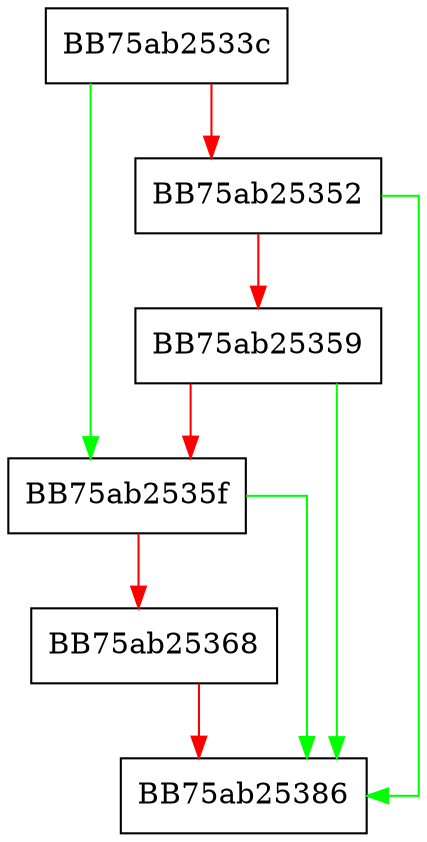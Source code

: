 digraph suspend_or_fail {
  node [shape="box"];
  graph [splines=ortho];
  BB75ab2533c -> BB75ab2535f [color="green"];
  BB75ab2533c -> BB75ab25352 [color="red"];
  BB75ab25352 -> BB75ab25386 [color="green"];
  BB75ab25352 -> BB75ab25359 [color="red"];
  BB75ab25359 -> BB75ab25386 [color="green"];
  BB75ab25359 -> BB75ab2535f [color="red"];
  BB75ab2535f -> BB75ab25386 [color="green"];
  BB75ab2535f -> BB75ab25368 [color="red"];
  BB75ab25368 -> BB75ab25386 [color="red"];
}